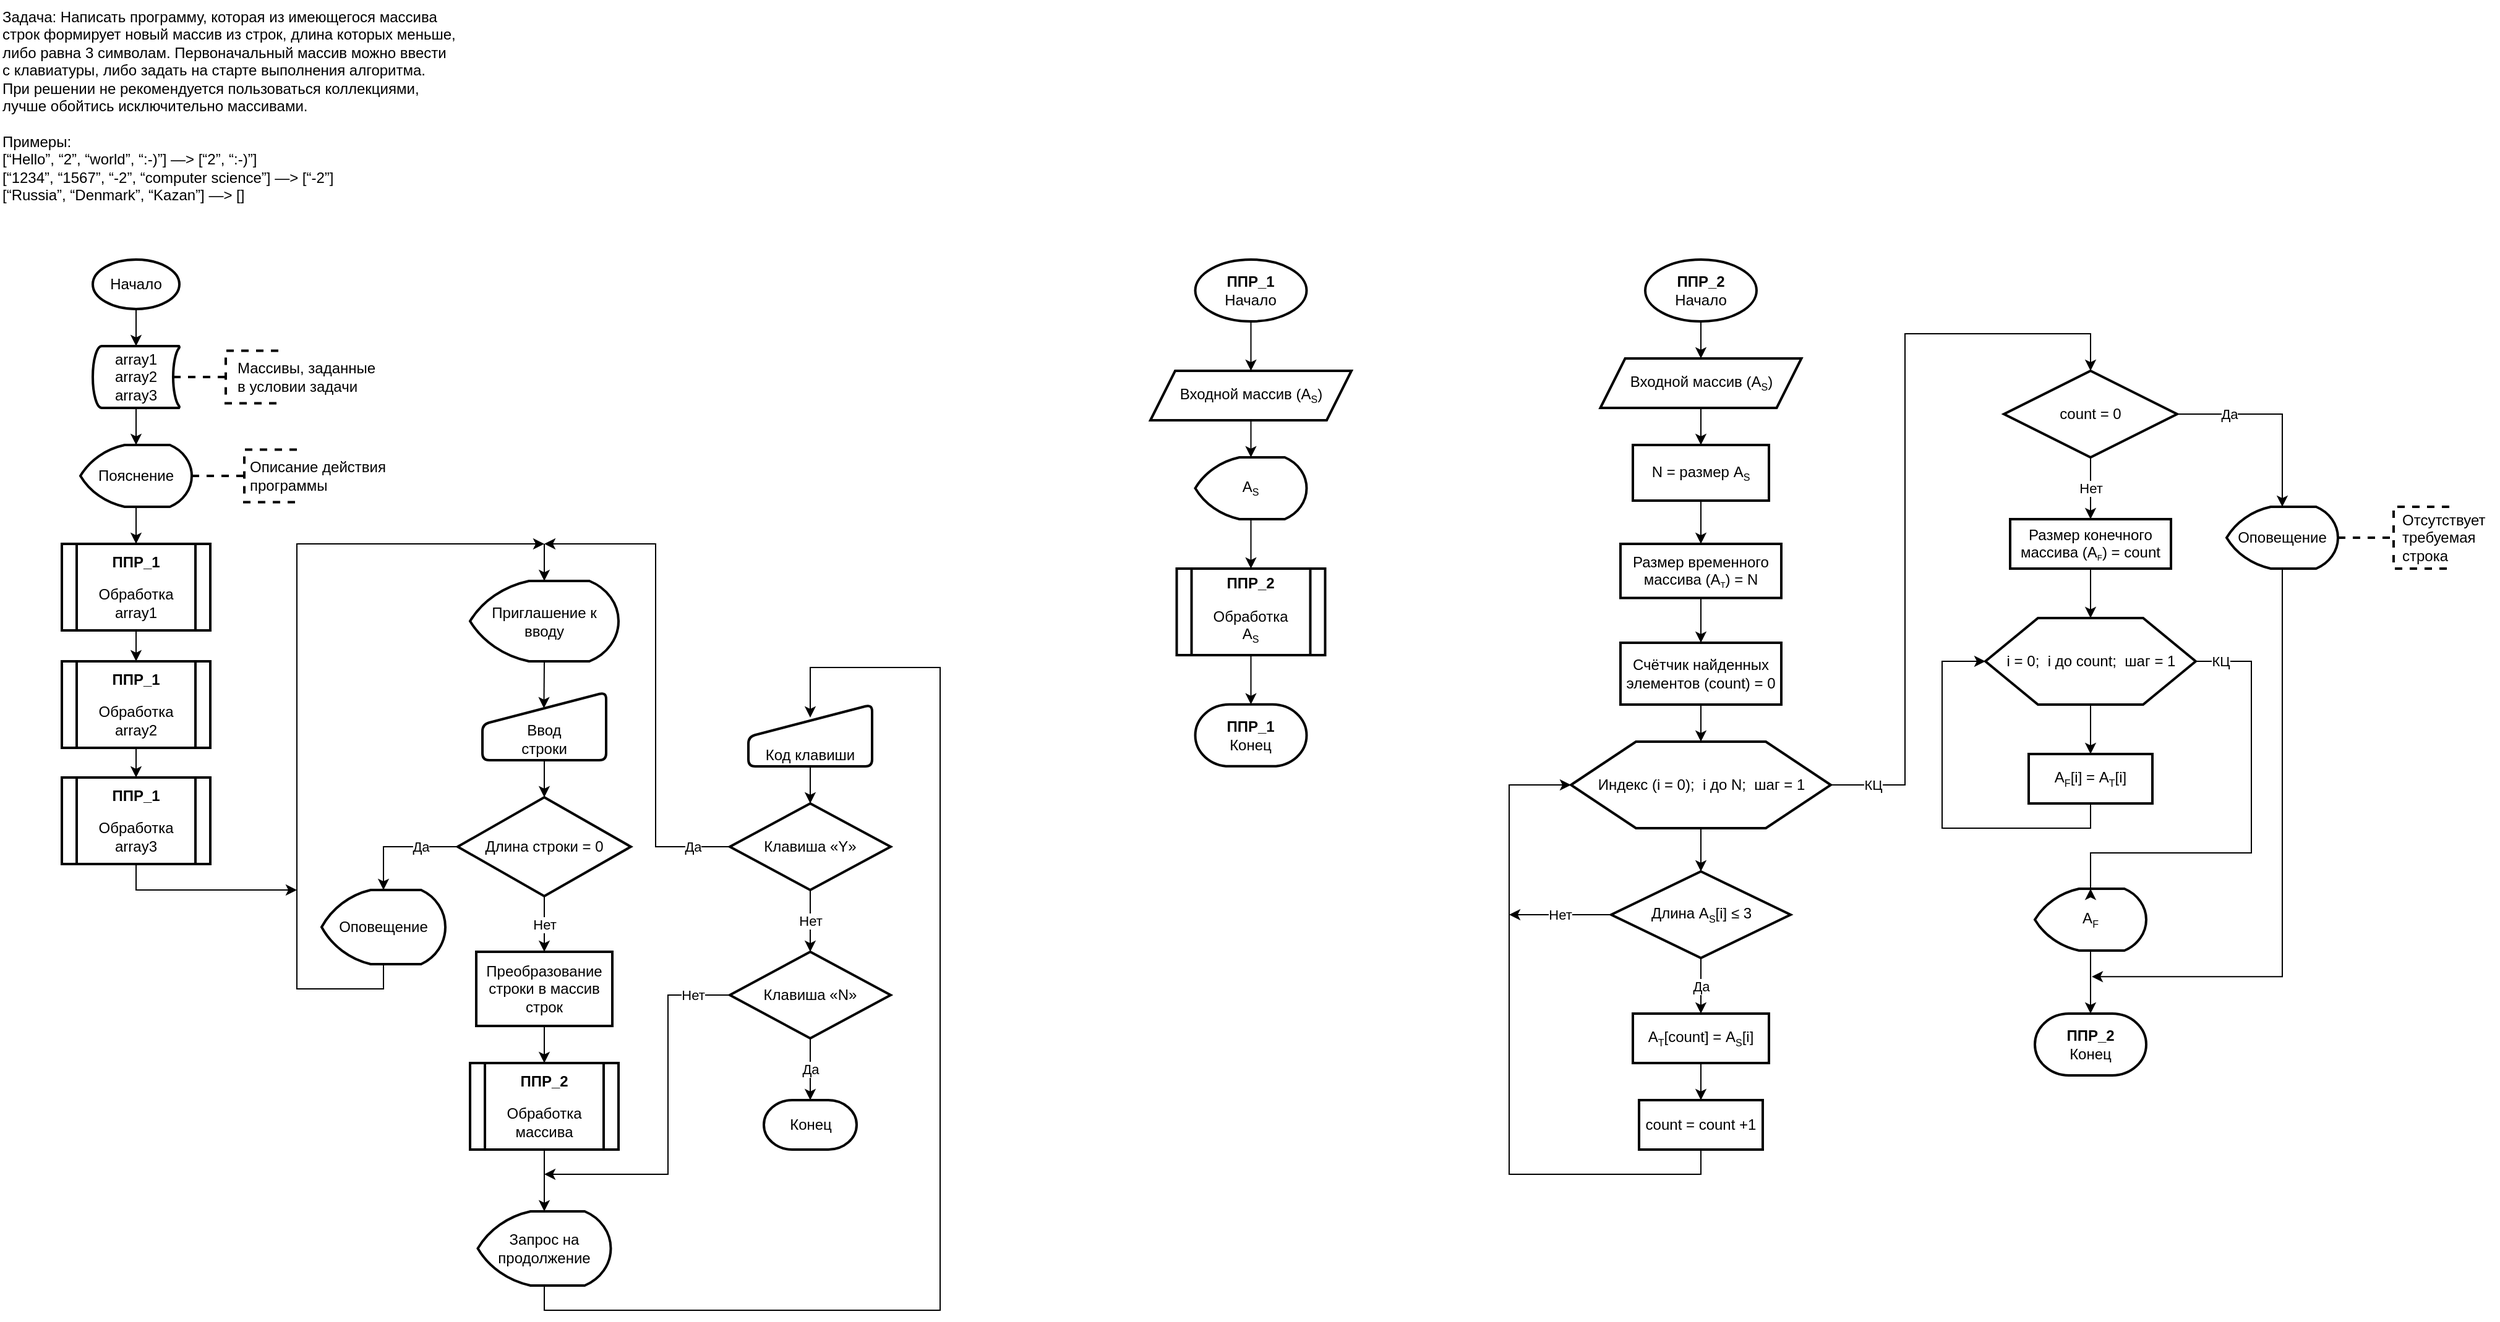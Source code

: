 <mxfile version="22.0.0" type="device">
  <diagram name="Страница — 1" id="aAJz8PeIyYf9gtP4vZeT">
    <mxGraphModel dx="2120" dy="1498" grid="1" gridSize="10" guides="1" tooltips="1" connect="1" arrows="1" fold="1" page="1" pageScale="1" pageWidth="827" pageHeight="1169" math="0" shadow="0">
      <root>
        <mxCell id="0" />
        <mxCell id="1" parent="0" />
        <mxCell id="xnzVwGYOZmCi8FnU8yy7-1" value="Задача: Написать программу, которая из имеющегося массива&#xa;строк формирует новый массив из строк, длина которых меньше,&#xa;либо равна 3 символам. Первоначальный массив можно ввести&#xa;с клавиатуры, либо задать на старте выполнения алгоритма.&#xa;При решении не рекомендуется пользоваться коллекциями,&#xa;лучше обойтись исключительно массивами.&#xa;&#xa;Примеры:&#xa;[“Hello”, “2”, “world”, “:-)”] —&gt; [“2”, “:-)”]&#xa;[“1234”, “1567”, “-2”, “computer science”] —&gt; [“-2”]&#xa;[“Russia”, “Denmark”, “Kazan”] —&gt; []" style="text;whiteSpace=wrap;" parent="1" vertex="1">
          <mxGeometry x="10" y="10" width="370" height="170" as="geometry" />
        </mxCell>
        <mxCell id="Z_jAE4F7uaUWW7qI_gUQ-4" style="edgeStyle=orthogonalEdgeStyle;rounded=0;orthogonalLoop=1;jettySize=auto;html=1;exitX=0.5;exitY=1;exitDx=0;exitDy=0;exitPerimeter=0;entryX=0.5;entryY=0;entryDx=0;entryDy=0;entryPerimeter=0;" parent="1" source="Z_jAE4F7uaUWW7qI_gUQ-1" target="qpcqUfOHio-ymFACplYv-1" edge="1">
          <mxGeometry relative="1" as="geometry">
            <mxPoint x="120" y="285" as="targetPoint" />
          </mxGeometry>
        </mxCell>
        <mxCell id="Z_jAE4F7uaUWW7qI_gUQ-1" value="Начало" style="strokeWidth=2;html=1;shape=mxgraph.flowchart.start_1;whiteSpace=wrap;" parent="1" vertex="1">
          <mxGeometry x="85" y="220" width="70" height="40" as="geometry" />
        </mxCell>
        <mxCell id="qpcqUfOHio-ymFACplYv-1" value="array1&lt;br&gt;array2&lt;br&gt;array3" style="strokeWidth=2;html=1;shape=mxgraph.flowchart.stored_data;whiteSpace=wrap;" parent="1" vertex="1">
          <mxGeometry x="85" y="290" width="70" height="50" as="geometry" />
        </mxCell>
        <mxCell id="qpcqUfOHio-ymFACplYv-3" value="Пояснение" style="strokeWidth=2;html=1;shape=mxgraph.flowchart.display;whiteSpace=wrap;" parent="1" vertex="1">
          <mxGeometry x="75" y="370" width="90" height="50" as="geometry" />
        </mxCell>
        <mxCell id="qpcqUfOHio-ymFACplYv-4" style="edgeStyle=orthogonalEdgeStyle;rounded=0;orthogonalLoop=1;jettySize=auto;html=1;exitX=0.5;exitY=1;exitDx=0;exitDy=0;exitPerimeter=0;entryX=0.5;entryY=0;entryDx=0;entryDy=0;entryPerimeter=0;" parent="1" source="qpcqUfOHio-ymFACplYv-1" target="qpcqUfOHio-ymFACplYv-3" edge="1">
          <mxGeometry relative="1" as="geometry" />
        </mxCell>
        <mxCell id="qpcqUfOHio-ymFACplYv-5" value="" style="strokeWidth=2;html=1;shape=mxgraph.flowchart.annotation_2;align=left;labelPosition=right;pointerEvents=1;dashed=1;" parent="1" vertex="1">
          <mxGeometry x="165" y="373.75" width="85" height="42.5" as="geometry" />
        </mxCell>
        <mxCell id="qpcqUfOHio-ymFACplYv-8" value="Описание действия программы" style="text;html=1;strokeColor=none;fillColor=none;align=left;verticalAlign=middle;whiteSpace=wrap;rounded=0;" parent="1" vertex="1">
          <mxGeometry x="210" y="380" width="120" height="30" as="geometry" />
        </mxCell>
        <mxCell id="z7aqqLMmPEnwP_UpqEK7-16" style="edgeStyle=orthogonalEdgeStyle;rounded=0;orthogonalLoop=1;jettySize=auto;html=1;entryX=0.5;entryY=0;entryDx=0;entryDy=0;" edge="1" parent="1" source="qpcqUfOHio-ymFACplYv-9" target="qpcqUfOHio-ymFACplYv-18">
          <mxGeometry relative="1" as="geometry" />
        </mxCell>
        <mxCell id="qpcqUfOHio-ymFACplYv-9" value="&lt;p style=&quot;line-height: 120%;&quot;&gt;&lt;b&gt;ППР_1&lt;/b&gt;&lt;/p&gt;&lt;p style=&quot;line-height: 120%;&quot;&gt;Обработка&lt;br&gt;array1&lt;/p&gt;" style="shape=process;whiteSpace=wrap;backgroundOutline=1;strokeWidth=2;html=1;" parent="1" vertex="1">
          <mxGeometry x="60" y="450" width="120" height="70" as="geometry" />
        </mxCell>
        <mxCell id="qpcqUfOHio-ymFACplYv-16" value="" style="strokeWidth=2;html=1;shape=mxgraph.flowchart.annotation_2;align=left;labelPosition=right;pointerEvents=1;dashed=1;" parent="1" vertex="1">
          <mxGeometry x="150" y="293.75" width="85" height="42.5" as="geometry" />
        </mxCell>
        <mxCell id="qpcqUfOHio-ymFACplYv-17" value="Массивы, заданные в условии задачи" style="text;html=1;strokeColor=none;fillColor=none;align=left;verticalAlign=middle;whiteSpace=wrap;rounded=0;" parent="1" vertex="1">
          <mxGeometry x="200" y="300" width="120" height="30" as="geometry" />
        </mxCell>
        <mxCell id="z7aqqLMmPEnwP_UpqEK7-17" style="edgeStyle=orthogonalEdgeStyle;rounded=0;orthogonalLoop=1;jettySize=auto;html=1;exitX=0.5;exitY=1;exitDx=0;exitDy=0;entryX=0.5;entryY=0;entryDx=0;entryDy=0;" edge="1" parent="1" source="qpcqUfOHio-ymFACplYv-18" target="qpcqUfOHio-ymFACplYv-22">
          <mxGeometry relative="1" as="geometry" />
        </mxCell>
        <mxCell id="qpcqUfOHio-ymFACplYv-18" value="&lt;p style=&quot;line-height: 120%;&quot;&gt;&lt;b&gt;ППР_1&lt;/b&gt;&lt;/p&gt;&lt;p style=&quot;line-height: 120%;&quot;&gt;Обработка&lt;br&gt;array2&lt;/p&gt;" style="shape=process;whiteSpace=wrap;backgroundOutline=1;strokeWidth=2;html=1;" parent="1" vertex="1">
          <mxGeometry x="60" y="545" width="120" height="70" as="geometry" />
        </mxCell>
        <mxCell id="_OoWVuKjzteK8_PaXhf7-10" style="edgeStyle=orthogonalEdgeStyle;rounded=0;orthogonalLoop=1;jettySize=auto;html=1;exitX=0.5;exitY=1;exitDx=0;exitDy=0;" parent="1" source="qpcqUfOHio-ymFACplYv-22" edge="1">
          <mxGeometry relative="1" as="geometry">
            <mxPoint x="250" y="730" as="targetPoint" />
            <Array as="points">
              <mxPoint x="120" y="730" />
              <mxPoint x="230" y="730" />
            </Array>
          </mxGeometry>
        </mxCell>
        <mxCell id="qpcqUfOHio-ymFACplYv-22" value="&lt;p style=&quot;line-height: 120%;&quot;&gt;&lt;b&gt;ППР_1&lt;/b&gt;&lt;/p&gt;&lt;p style=&quot;line-height: 120%;&quot;&gt;Обработка&lt;br&gt;array3&lt;/p&gt;" style="shape=process;whiteSpace=wrap;backgroundOutline=1;strokeWidth=2;html=1;" parent="1" vertex="1">
          <mxGeometry x="60" y="639" width="120" height="70" as="geometry" />
        </mxCell>
        <mxCell id="y_DUA6QKFecYIxgC0j7_-4" style="edgeStyle=orthogonalEdgeStyle;rounded=0;orthogonalLoop=1;jettySize=auto;html=1;entryX=0.5;entryY=0;entryDx=0;entryDy=0;entryPerimeter=0;" parent="1" target="qpcqUfOHio-ymFACplYv-26" edge="1">
          <mxGeometry relative="1" as="geometry">
            <mxPoint x="449.857" y="450" as="targetPoint" />
            <mxPoint x="450" y="450" as="sourcePoint" />
            <Array as="points">
              <mxPoint x="450" y="450" />
              <mxPoint x="450" y="450" />
            </Array>
          </mxGeometry>
        </mxCell>
        <mxCell id="qpcqUfOHio-ymFACplYv-26" value="Приглашение к вводу" style="strokeWidth=2;html=1;shape=mxgraph.flowchart.display;whiteSpace=wrap;" parent="1" vertex="1">
          <mxGeometry x="390" y="480" width="120" height="65" as="geometry" />
        </mxCell>
        <mxCell id="qpcqUfOHio-ymFACplYv-40" style="edgeStyle=orthogonalEdgeStyle;rounded=0;orthogonalLoop=1;jettySize=auto;html=1;exitX=0.5;exitY=1;exitDx=0;exitDy=0;entryX=0.5;entryY=0;entryDx=0;entryDy=0;" parent="1" source="qpcqUfOHio-ymFACplYv-28" target="qpcqUfOHio-ymFACplYv-39" edge="1">
          <mxGeometry relative="1" as="geometry" />
        </mxCell>
        <mxCell id="qpcqUfOHio-ymFACplYv-28" value="Ввод&lt;br&gt;строки" style="html=1;strokeWidth=2;shape=manualInput;whiteSpace=wrap;rounded=1;size=26;arcSize=11;verticalAlign=bottom;" parent="1" vertex="1">
          <mxGeometry x="400" y="570" width="100" height="55" as="geometry" />
        </mxCell>
        <mxCell id="qpcqUfOHio-ymFACplYv-30" style="edgeStyle=orthogonalEdgeStyle;rounded=0;orthogonalLoop=1;jettySize=auto;html=1;exitX=0.5;exitY=1;exitDx=0;exitDy=0;exitPerimeter=0;entryX=0.497;entryY=0.236;entryDx=0;entryDy=0;entryPerimeter=0;" parent="1" source="qpcqUfOHio-ymFACplYv-26" target="qpcqUfOHio-ymFACplYv-28" edge="1">
          <mxGeometry relative="1" as="geometry" />
        </mxCell>
        <mxCell id="qpcqUfOHio-ymFACplYv-34" style="edgeStyle=orthogonalEdgeStyle;rounded=0;orthogonalLoop=1;jettySize=auto;html=1;exitX=0.5;exitY=1;exitDx=0;exitDy=0;entryX=0.5;entryY=0;entryDx=0;entryDy=0;" parent="1" source="qpcqUfOHio-ymFACplYv-31" target="qpcqUfOHio-ymFACplYv-33" edge="1">
          <mxGeometry relative="1" as="geometry" />
        </mxCell>
        <mxCell id="qpcqUfOHio-ymFACplYv-31" value="Преобразование строки в массив строк" style="rounded=1;whiteSpace=wrap;html=1;absoluteArcSize=1;arcSize=0;strokeWidth=2;" parent="1" vertex="1">
          <mxGeometry x="395" y="780" width="110" height="60" as="geometry" />
        </mxCell>
        <mxCell id="qpcqUfOHio-ymFACplYv-33" value="&lt;p style=&quot;line-height: 120%;&quot;&gt;&lt;b&gt;ППР_2&lt;/b&gt;&lt;/p&gt;&lt;p style=&quot;line-height: 120%;&quot;&gt;Обработка&lt;br&gt;массива&lt;/p&gt;" style="shape=process;whiteSpace=wrap;backgroundOutline=1;strokeWidth=2;html=1;" parent="1" vertex="1">
          <mxGeometry x="390" y="870" width="120" height="70" as="geometry" />
        </mxCell>
        <mxCell id="qpcqUfOHio-ymFACplYv-37" value="Запрос на продолжение" style="strokeWidth=2;html=1;shape=mxgraph.flowchart.display;whiteSpace=wrap;" parent="1" vertex="1">
          <mxGeometry x="396.25" y="990" width="107.5" height="60" as="geometry" />
        </mxCell>
        <mxCell id="qpcqUfOHio-ymFACplYv-38" style="edgeStyle=orthogonalEdgeStyle;rounded=0;orthogonalLoop=1;jettySize=auto;html=1;exitX=0.5;exitY=1;exitDx=0;exitDy=0;entryX=0.5;entryY=0;entryDx=0;entryDy=0;entryPerimeter=0;" parent="1" source="qpcqUfOHio-ymFACplYv-33" target="qpcqUfOHio-ymFACplYv-37" edge="1">
          <mxGeometry relative="1" as="geometry">
            <mxPoint x="450" y="1035" as="sourcePoint" />
          </mxGeometry>
        </mxCell>
        <mxCell id="qpcqUfOHio-ymFACplYv-41" value="Нет" style="edgeStyle=orthogonalEdgeStyle;rounded=0;orthogonalLoop=1;jettySize=auto;html=1;exitX=0.5;exitY=1;exitDx=0;exitDy=0;entryX=0.5;entryY=0;entryDx=0;entryDy=0;" parent="1" source="qpcqUfOHio-ymFACplYv-39" target="qpcqUfOHio-ymFACplYv-31" edge="1">
          <mxGeometry relative="1" as="geometry" />
        </mxCell>
        <mxCell id="qpcqUfOHio-ymFACplYv-39" value="Длина строки = 0" style="rhombus;whiteSpace=wrap;html=1;strokeWidth=2;" parent="1" vertex="1">
          <mxGeometry x="380" y="655" width="140" height="80" as="geometry" />
        </mxCell>
        <mxCell id="_OoWVuKjzteK8_PaXhf7-11" style="edgeStyle=orthogonalEdgeStyle;rounded=0;orthogonalLoop=1;jettySize=auto;html=1;exitX=0.5;exitY=1;exitDx=0;exitDy=0;exitPerimeter=0;" parent="1" source="qpcqUfOHio-ymFACplYv-42" edge="1">
          <mxGeometry relative="1" as="geometry">
            <mxPoint x="450" y="450" as="targetPoint" />
            <Array as="points">
              <mxPoint x="320" y="810" />
              <mxPoint x="250" y="810" />
              <mxPoint x="250" y="450" />
            </Array>
          </mxGeometry>
        </mxCell>
        <mxCell id="qpcqUfOHio-ymFACplYv-42" value="Оповещение" style="strokeWidth=2;html=1;shape=mxgraph.flowchart.display;whiteSpace=wrap;" parent="1" vertex="1">
          <mxGeometry x="270" y="730" width="100" height="60" as="geometry" />
        </mxCell>
        <mxCell id="qpcqUfOHio-ymFACplYv-44" value="Да" style="edgeStyle=orthogonalEdgeStyle;rounded=0;orthogonalLoop=1;jettySize=auto;html=1;exitX=0;exitY=0.5;exitDx=0;exitDy=0;entryX=0.5;entryY=0;entryDx=0;entryDy=0;entryPerimeter=0;" parent="1" source="qpcqUfOHio-ymFACplYv-39" target="qpcqUfOHio-ymFACplYv-42" edge="1">
          <mxGeometry x="-0.368" relative="1" as="geometry">
            <mxPoint as="offset" />
          </mxGeometry>
        </mxCell>
        <mxCell id="qpcqUfOHio-ymFACplYv-48" value="Да" style="edgeStyle=orthogonalEdgeStyle;rounded=0;orthogonalLoop=1;jettySize=auto;html=1;exitX=0;exitY=0.5;exitDx=0;exitDy=0;" parent="1" source="qpcqUfOHio-ymFACplYv-46" edge="1">
          <mxGeometry x="-0.848" relative="1" as="geometry">
            <mxPoint x="450" y="450.0" as="targetPoint" />
            <Array as="points">
              <mxPoint x="540" y="695" />
              <mxPoint x="540" y="450" />
            </Array>
            <mxPoint as="offset" />
          </mxGeometry>
        </mxCell>
        <mxCell id="qpcqUfOHio-ymFACplYv-50" value="Нет" style="edgeStyle=orthogonalEdgeStyle;rounded=0;orthogonalLoop=1;jettySize=auto;html=1;exitX=0.5;exitY=1;exitDx=0;exitDy=0;entryX=0.5;entryY=0;entryDx=0;entryDy=0;" parent="1" source="qpcqUfOHio-ymFACplYv-46" target="qpcqUfOHio-ymFACplYv-49" edge="1">
          <mxGeometry relative="1" as="geometry" />
        </mxCell>
        <mxCell id="qpcqUfOHio-ymFACplYv-46" value="Клавиша «Y»" style="rhombus;whiteSpace=wrap;html=1;strokeWidth=2;" parent="1" vertex="1">
          <mxGeometry x="600" y="660" width="130" height="70" as="geometry" />
        </mxCell>
        <mxCell id="qpcqUfOHio-ymFACplYv-53" value="Нет" style="edgeStyle=orthogonalEdgeStyle;rounded=0;orthogonalLoop=1;jettySize=auto;html=1;exitX=0;exitY=0.5;exitDx=0;exitDy=0;" parent="1" source="qpcqUfOHio-ymFACplYv-49" edge="1">
          <mxGeometry x="-0.797" relative="1" as="geometry">
            <mxPoint x="450" y="960" as="targetPoint" />
            <Array as="points">
              <mxPoint x="550" y="815" />
              <mxPoint x="550" y="960" />
            </Array>
            <mxPoint as="offset" />
          </mxGeometry>
        </mxCell>
        <mxCell id="qpcqUfOHio-ymFACplYv-49" value="Клавиша «N»" style="rhombus;whiteSpace=wrap;html=1;strokeWidth=2;" parent="1" vertex="1">
          <mxGeometry x="600" y="780" width="130" height="70" as="geometry" />
        </mxCell>
        <mxCell id="qpcqUfOHio-ymFACplYv-51" value="Конец" style="strokeWidth=2;html=1;shape=mxgraph.flowchart.terminator;whiteSpace=wrap;" parent="1" vertex="1">
          <mxGeometry x="627.5" y="900" width="75" height="40" as="geometry" />
        </mxCell>
        <mxCell id="qpcqUfOHio-ymFACplYv-52" value="Да" style="edgeStyle=orthogonalEdgeStyle;rounded=0;orthogonalLoop=1;jettySize=auto;html=1;exitX=0.5;exitY=1;exitDx=0;exitDy=0;entryX=0.5;entryY=0;entryDx=0;entryDy=0;entryPerimeter=0;" parent="1" source="qpcqUfOHio-ymFACplYv-49" target="qpcqUfOHio-ymFACplYv-51" edge="1">
          <mxGeometry relative="1" as="geometry" />
        </mxCell>
        <mxCell id="cvNvz7D9P1-mlvtpvNVP-18" style="edgeStyle=orthogonalEdgeStyle;rounded=0;orthogonalLoop=1;jettySize=auto;html=1;exitX=0.5;exitY=1;exitDx=0;exitDy=0;exitPerimeter=0;entryX=0.5;entryY=0;entryDx=0;entryDy=0;" parent="1" source="cvNvz7D9P1-mlvtpvNVP-1" target="qpcqUfOHio-ymFACplYv-46" edge="1">
          <mxGeometry relative="1" as="geometry" />
        </mxCell>
        <mxCell id="cvNvz7D9P1-mlvtpvNVP-1" value="Код клавиши" style="html=1;strokeWidth=2;shape=manualInput;whiteSpace=wrap;rounded=1;size=26;arcSize=11;points=[[0,0.5,0,0,0],[0,0.75,0,0,0],[0,1,0,0,0],[0.25,1,0,0,0],[0.5,0.21,0,0,0],[0.5,1,0,0,0],[0.75,1,0,0,0],[1,0,0,0,0],[1,0.25,0,0,0],[1,0.5,0,0,0],[1,0.75,0,0,0],[1,1,0,0,0]];labelPosition=center;verticalLabelPosition=middle;align=center;verticalAlign=bottom;" parent="1" vertex="1">
          <mxGeometry x="615" y="580" width="100" height="50" as="geometry" />
        </mxCell>
        <mxCell id="cvNvz7D9P1-mlvtpvNVP-4" style="edgeStyle=orthogonalEdgeStyle;rounded=0;orthogonalLoop=1;jettySize=auto;html=1;exitX=0.5;exitY=1;exitDx=0;exitDy=0;exitPerimeter=0;entryX=0.5;entryY=0;entryDx=0;entryDy=0;" parent="1" source="cvNvz7D9P1-mlvtpvNVP-2" target="cvNvz7D9P1-mlvtpvNVP-3" edge="1">
          <mxGeometry relative="1" as="geometry" />
        </mxCell>
        <mxCell id="cvNvz7D9P1-mlvtpvNVP-2" value="&lt;b&gt;ППР_2&lt;/b&gt;&lt;br&gt;Начало" style="strokeWidth=2;html=1;shape=mxgraph.flowchart.start_1;whiteSpace=wrap;" parent="1" vertex="1">
          <mxGeometry x="1340" y="220" width="90" height="50" as="geometry" />
        </mxCell>
        <mxCell id="cvNvz7D9P1-mlvtpvNVP-6" style="edgeStyle=orthogonalEdgeStyle;rounded=0;orthogonalLoop=1;jettySize=auto;html=1;exitX=0.5;exitY=1;exitDx=0;exitDy=0;entryX=0.5;entryY=0;entryDx=0;entryDy=0;" parent="1" source="cvNvz7D9P1-mlvtpvNVP-3" target="y_DUA6QKFecYIxgC0j7_-6" edge="1">
          <mxGeometry relative="1" as="geometry">
            <mxPoint x="1385" y="380" as="targetPoint" />
          </mxGeometry>
        </mxCell>
        <mxCell id="cvNvz7D9P1-mlvtpvNVP-3" value="Входной массив (A&lt;sub&gt;&lt;font style=&quot;font-size: 8px;&quot;&gt;S&lt;/font&gt;&lt;/sub&gt;)" style="shape=parallelogram;perimeter=parallelogramPerimeter;whiteSpace=wrap;html=1;fixedSize=1;strokeWidth=2;" parent="1" vertex="1">
          <mxGeometry x="1303.75" y="300" width="162.5" height="40" as="geometry" />
        </mxCell>
        <mxCell id="y_DUA6QKFecYIxgC0j7_-26" value="Нет" style="edgeStyle=orthogonalEdgeStyle;rounded=0;orthogonalLoop=1;jettySize=auto;html=1;exitX=0.5;exitY=1;exitDx=0;exitDy=0;entryX=0.5;entryY=0;entryDx=0;entryDy=0;" parent="1" source="cvNvz7D9P1-mlvtpvNVP-7" target="y_DUA6QKFecYIxgC0j7_-24" edge="1">
          <mxGeometry relative="1" as="geometry" />
        </mxCell>
        <mxCell id="cvNvz7D9P1-mlvtpvNVP-7" value="count = 0" style="rhombus;whiteSpace=wrap;html=1;strokeWidth=2;" parent="1" vertex="1">
          <mxGeometry x="1630" y="310" width="140" height="70" as="geometry" />
        </mxCell>
        <mxCell id="cvNvz7D9P1-mlvtpvNVP-9" value="A&lt;sub style=&quot;font-size: 8px;&quot;&gt;F&lt;/sub&gt;" style="strokeWidth=2;html=1;shape=mxgraph.flowchart.display;whiteSpace=wrap;" parent="1" vertex="1">
          <mxGeometry x="1655" y="729" width="90" height="50" as="geometry" />
        </mxCell>
        <mxCell id="y_DUA6QKFecYIxgC0j7_-34" style="edgeStyle=orthogonalEdgeStyle;rounded=0;orthogonalLoop=1;jettySize=auto;html=1;exitX=0.5;exitY=1;exitDx=0;exitDy=0;exitPerimeter=0;" parent="1" source="cvNvz7D9P1-mlvtpvNVP-11" edge="1">
          <mxGeometry relative="1" as="geometry">
            <mxPoint x="1701" y="800.08" as="targetPoint" />
            <Array as="points">
              <mxPoint x="1855" y="800.08" />
            </Array>
          </mxGeometry>
        </mxCell>
        <mxCell id="cvNvz7D9P1-mlvtpvNVP-11" value="Оповещение" style="strokeWidth=2;html=1;shape=mxgraph.flowchart.display;whiteSpace=wrap;" parent="1" vertex="1">
          <mxGeometry x="1810" y="420" width="90" height="50" as="geometry" />
        </mxCell>
        <mxCell id="cvNvz7D9P1-mlvtpvNVP-13" value="" style="strokeWidth=2;html=1;shape=mxgraph.flowchart.annotation_2;align=left;labelPosition=right;pointerEvents=1;dashed=1;" parent="1" vertex="1">
          <mxGeometry x="1900" y="420" width="90" height="50" as="geometry" />
        </mxCell>
        <mxCell id="cvNvz7D9P1-mlvtpvNVP-14" value="Отсутствует&lt;br&gt;требуемая строка" style="text;html=1;strokeColor=none;fillColor=none;align=left;verticalAlign=middle;whiteSpace=wrap;rounded=0;" parent="1" vertex="1">
          <mxGeometry x="1950" y="420" width="80" height="50" as="geometry" />
        </mxCell>
        <mxCell id="cvNvz7D9P1-mlvtpvNVP-15" value="&lt;b&gt;ППР_2&lt;/b&gt;&lt;br&gt;Конец" style="strokeWidth=2;html=1;shape=mxgraph.flowchart.terminator;whiteSpace=wrap;" parent="1" vertex="1">
          <mxGeometry x="1655" y="830" width="90" height="50" as="geometry" />
        </mxCell>
        <mxCell id="cvNvz7D9P1-mlvtpvNVP-16" style="edgeStyle=orthogonalEdgeStyle;rounded=0;orthogonalLoop=1;jettySize=auto;html=1;exitX=0.5;exitY=1;exitDx=0;exitDy=0;exitPerimeter=0;entryX=0.5;entryY=0;entryDx=0;entryDy=0;entryPerimeter=0;" parent="1" source="cvNvz7D9P1-mlvtpvNVP-9" target="cvNvz7D9P1-mlvtpvNVP-15" edge="1">
          <mxGeometry relative="1" as="geometry" />
        </mxCell>
        <mxCell id="cvNvz7D9P1-mlvtpvNVP-19" style="edgeStyle=orthogonalEdgeStyle;rounded=0;orthogonalLoop=1;jettySize=auto;html=1;exitX=0.5;exitY=1;exitDx=0;exitDy=0;exitPerimeter=0;entryX=0.5;entryY=0.21;entryDx=0;entryDy=0;entryPerimeter=0;" parent="1" source="qpcqUfOHio-ymFACplYv-37" target="cvNvz7D9P1-mlvtpvNVP-1" edge="1">
          <mxGeometry relative="1" as="geometry">
            <Array as="points">
              <mxPoint x="450" y="1070" />
              <mxPoint x="770" y="1070" />
              <mxPoint x="770" y="550" />
              <mxPoint x="665" y="550" />
            </Array>
          </mxGeometry>
        </mxCell>
        <mxCell id="y_DUA6QKFecYIxgC0j7_-9" style="edgeStyle=orthogonalEdgeStyle;rounded=0;orthogonalLoop=1;jettySize=auto;html=1;exitX=0.5;exitY=1;exitDx=0;exitDy=0;entryX=0.5;entryY=0;entryDx=0;entryDy=0;" parent="1" source="y_DUA6QKFecYIxgC0j7_-6" target="y_DUA6QKFecYIxgC0j7_-8" edge="1">
          <mxGeometry relative="1" as="geometry" />
        </mxCell>
        <mxCell id="y_DUA6QKFecYIxgC0j7_-6" value="N = размер A&lt;sub&gt;&lt;font style=&quot;font-size: 8px;&quot;&gt;S&lt;/font&gt;&lt;/sub&gt;" style="rounded=1;whiteSpace=wrap;html=1;absoluteArcSize=1;arcSize=0;strokeWidth=2;" parent="1" vertex="1">
          <mxGeometry x="1330" y="370" width="110" height="45" as="geometry" />
        </mxCell>
        <mxCell id="y_DUA6QKFecYIxgC0j7_-13" style="edgeStyle=orthogonalEdgeStyle;rounded=0;orthogonalLoop=1;jettySize=auto;html=1;exitX=0.5;exitY=1;exitDx=0;exitDy=0;entryX=0.5;entryY=0;entryDx=0;entryDy=0;" parent="1" source="y_DUA6QKFecYIxgC0j7_-8" target="y_DUA6QKFecYIxgC0j7_-12" edge="1">
          <mxGeometry relative="1" as="geometry" />
        </mxCell>
        <mxCell id="y_DUA6QKFecYIxgC0j7_-8" value="Размер временного массива (A&lt;font style=&quot;font-size: 8px;&quot;&gt;&lt;sub&gt;T&lt;/sub&gt;&lt;/font&gt;) = N" style="rounded=1;whiteSpace=wrap;html=1;absoluteArcSize=1;arcSize=0;strokeWidth=2;" parent="1" vertex="1">
          <mxGeometry x="1320" y="450" width="130" height="43.75" as="geometry" />
        </mxCell>
        <mxCell id="y_DUA6QKFecYIxgC0j7_-17" style="edgeStyle=orthogonalEdgeStyle;rounded=0;orthogonalLoop=1;jettySize=auto;html=1;exitX=0.5;exitY=1;exitDx=0;exitDy=0;entryX=0.5;entryY=0;entryDx=0;entryDy=0;" parent="1" source="y_DUA6QKFecYIxgC0j7_-10" target="y_DUA6QKFecYIxgC0j7_-16" edge="1">
          <mxGeometry relative="1" as="geometry" />
        </mxCell>
        <mxCell id="y_DUA6QKFecYIxgC0j7_-25" value="КЦ" style="edgeStyle=orthogonalEdgeStyle;rounded=0;orthogonalLoop=1;jettySize=auto;html=1;exitX=1;exitY=0.5;exitDx=0;exitDy=0;entryX=0.5;entryY=0;entryDx=0;entryDy=0;" parent="1" source="y_DUA6QKFecYIxgC0j7_-10" target="cvNvz7D9P1-mlvtpvNVP-7" edge="1">
          <mxGeometry x="-0.89" relative="1" as="geometry">
            <Array as="points">
              <mxPoint x="1550" y="645" />
              <mxPoint x="1550" y="280" />
              <mxPoint x="1700" y="280" />
            </Array>
            <mxPoint as="offset" />
          </mxGeometry>
        </mxCell>
        <mxCell id="y_DUA6QKFecYIxgC0j7_-10" value="Индекс (i = 0);&amp;nbsp; i до N;&amp;nbsp; шаг = 1" style="verticalLabelPosition=middle;verticalAlign=middle;html=1;shape=hexagon;perimeter=hexagonPerimeter2;arcSize=6;size=0.25;labelPosition=center;align=center;strokeWidth=2;" parent="1" vertex="1">
          <mxGeometry x="1280" y="610" width="210" height="70" as="geometry" />
        </mxCell>
        <mxCell id="y_DUA6QKFecYIxgC0j7_-14" style="edgeStyle=orthogonalEdgeStyle;rounded=0;orthogonalLoop=1;jettySize=auto;html=1;exitX=0.5;exitY=1;exitDx=0;exitDy=0;entryX=0.5;entryY=0;entryDx=0;entryDy=0;" parent="1" source="y_DUA6QKFecYIxgC0j7_-12" target="y_DUA6QKFecYIxgC0j7_-10" edge="1">
          <mxGeometry relative="1" as="geometry" />
        </mxCell>
        <mxCell id="y_DUA6QKFecYIxgC0j7_-12" value="Счётчик найденных элементов (count) = 0" style="rounded=1;whiteSpace=wrap;html=1;absoluteArcSize=1;arcSize=0;strokeWidth=2;" parent="1" vertex="1">
          <mxGeometry x="1320" y="530" width="130" height="50" as="geometry" />
        </mxCell>
        <mxCell id="y_DUA6QKFecYIxgC0j7_-19" value="Да" style="edgeStyle=orthogonalEdgeStyle;rounded=0;orthogonalLoop=1;jettySize=auto;html=1;exitX=0.5;exitY=1;exitDx=0;exitDy=0;entryX=0.5;entryY=0;entryDx=0;entryDy=0;" parent="1" source="y_DUA6QKFecYIxgC0j7_-16" target="y_DUA6QKFecYIxgC0j7_-18" edge="1">
          <mxGeometry relative="1" as="geometry" />
        </mxCell>
        <mxCell id="y_DUA6QKFecYIxgC0j7_-23" value="Нет" style="edgeStyle=orthogonalEdgeStyle;rounded=0;orthogonalLoop=1;jettySize=auto;html=1;exitX=0;exitY=0.5;exitDx=0;exitDy=0;" parent="1" source="y_DUA6QKFecYIxgC0j7_-16" edge="1">
          <mxGeometry relative="1" as="geometry">
            <mxPoint x="1230" y="749.941" as="targetPoint" />
          </mxGeometry>
        </mxCell>
        <mxCell id="y_DUA6QKFecYIxgC0j7_-16" value="Длина A&lt;sub style=&quot;font-size: 8px;&quot;&gt;S&lt;/sub&gt;[i]&amp;nbsp;≤ 3" style="rhombus;whiteSpace=wrap;html=1;strokeWidth=2;" parent="1" vertex="1">
          <mxGeometry x="1312.5" y="715" width="145" height="70" as="geometry" />
        </mxCell>
        <mxCell id="y_DUA6QKFecYIxgC0j7_-21" style="edgeStyle=orthogonalEdgeStyle;rounded=0;orthogonalLoop=1;jettySize=auto;html=1;exitX=0.5;exitY=1;exitDx=0;exitDy=0;entryX=0.5;entryY=0;entryDx=0;entryDy=0;" parent="1" source="y_DUA6QKFecYIxgC0j7_-18" target="y_DUA6QKFecYIxgC0j7_-20" edge="1">
          <mxGeometry relative="1" as="geometry" />
        </mxCell>
        <mxCell id="y_DUA6QKFecYIxgC0j7_-18" value="A&lt;font style=&quot;&quot;&gt;&lt;sub style=&quot;font-size: 8px;&quot;&gt;T&lt;/sub&gt;&lt;font style=&quot;font-size: 12px;&quot;&gt;[count] =&amp;nbsp;&lt;/font&gt;&lt;/font&gt;A&lt;sub style=&quot;font-size: 8px;&quot;&gt;S&lt;/sub&gt;[i]" style="rounded=1;whiteSpace=wrap;html=1;absoluteArcSize=1;arcSize=0;strokeWidth=2;" parent="1" vertex="1">
          <mxGeometry x="1330" y="830" width="110" height="40" as="geometry" />
        </mxCell>
        <mxCell id="y_DUA6QKFecYIxgC0j7_-22" style="edgeStyle=orthogonalEdgeStyle;rounded=0;orthogonalLoop=1;jettySize=auto;html=1;exitX=0.5;exitY=1;exitDx=0;exitDy=0;entryX=0;entryY=0.5;entryDx=0;entryDy=0;" parent="1" source="y_DUA6QKFecYIxgC0j7_-20" target="y_DUA6QKFecYIxgC0j7_-10" edge="1">
          <mxGeometry relative="1" as="geometry">
            <Array as="points">
              <mxPoint x="1385" y="960" />
              <mxPoint x="1230" y="960" />
              <mxPoint x="1230" y="645" />
            </Array>
          </mxGeometry>
        </mxCell>
        <mxCell id="y_DUA6QKFecYIxgC0j7_-20" value="count = count +1" style="rounded=1;whiteSpace=wrap;html=1;absoluteArcSize=1;arcSize=0;strokeWidth=2;" parent="1" vertex="1">
          <mxGeometry x="1335" y="900" width="100" height="40" as="geometry" />
        </mxCell>
        <mxCell id="y_DUA6QKFecYIxgC0j7_-29" style="edgeStyle=orthogonalEdgeStyle;rounded=0;orthogonalLoop=1;jettySize=auto;html=1;exitX=0.5;exitY=1;exitDx=0;exitDy=0;entryX=0.5;entryY=0;entryDx=0;entryDy=0;" parent="1" source="y_DUA6QKFecYIxgC0j7_-24" target="y_DUA6QKFecYIxgC0j7_-28" edge="1">
          <mxGeometry relative="1" as="geometry" />
        </mxCell>
        <mxCell id="y_DUA6QKFecYIxgC0j7_-24" value="Размер конечного массива (A&lt;font style=&quot;font-size: 8px;&quot;&gt;&lt;sub&gt;F&lt;/sub&gt;&lt;/font&gt;) = count" style="rounded=1;whiteSpace=wrap;html=1;absoluteArcSize=1;arcSize=0;strokeWidth=2;" parent="1" vertex="1">
          <mxGeometry x="1635" y="430" width="130" height="40" as="geometry" />
        </mxCell>
        <mxCell id="y_DUA6QKFecYIxgC0j7_-27" value="Да" style="edgeStyle=orthogonalEdgeStyle;rounded=0;orthogonalLoop=1;jettySize=auto;html=1;exitX=1;exitY=0.5;exitDx=0;exitDy=0;entryX=0.5;entryY=0;entryDx=0;entryDy=0;entryPerimeter=0;" parent="1" source="cvNvz7D9P1-mlvtpvNVP-7" target="cvNvz7D9P1-mlvtpvNVP-11" edge="1">
          <mxGeometry x="-0.482" relative="1" as="geometry">
            <mxPoint as="offset" />
          </mxGeometry>
        </mxCell>
        <mxCell id="y_DUA6QKFecYIxgC0j7_-31" style="edgeStyle=orthogonalEdgeStyle;rounded=0;orthogonalLoop=1;jettySize=auto;html=1;exitX=0.5;exitY=1;exitDx=0;exitDy=0;entryX=0.5;entryY=0;entryDx=0;entryDy=0;" parent="1" source="y_DUA6QKFecYIxgC0j7_-28" target="y_DUA6QKFecYIxgC0j7_-30" edge="1">
          <mxGeometry relative="1" as="geometry" />
        </mxCell>
        <mxCell id="y_DUA6QKFecYIxgC0j7_-28" value="i = 0;&amp;nbsp; i до count;&amp;nbsp; шаг = 1" style="verticalLabelPosition=middle;verticalAlign=middle;html=1;shape=hexagon;perimeter=hexagonPerimeter2;arcSize=6;size=0.25;labelPosition=center;align=center;strokeWidth=2;" parent="1" vertex="1">
          <mxGeometry x="1615" y="510" width="170" height="70" as="geometry" />
        </mxCell>
        <mxCell id="y_DUA6QKFecYIxgC0j7_-32" style="edgeStyle=orthogonalEdgeStyle;rounded=0;orthogonalLoop=1;jettySize=auto;html=1;exitX=0.5;exitY=1;exitDx=0;exitDy=0;entryX=0;entryY=0.5;entryDx=0;entryDy=0;" parent="1" source="y_DUA6QKFecYIxgC0j7_-30" target="y_DUA6QKFecYIxgC0j7_-28" edge="1">
          <mxGeometry relative="1" as="geometry">
            <Array as="points">
              <mxPoint x="1700" y="680" />
              <mxPoint x="1580" y="680" />
              <mxPoint x="1580" y="545" />
            </Array>
          </mxGeometry>
        </mxCell>
        <mxCell id="y_DUA6QKFecYIxgC0j7_-30" value="A&lt;font style=&quot;&quot;&gt;&lt;sub style=&quot;font-size: 8px;&quot;&gt;F&lt;/sub&gt;&lt;font style=&quot;font-size: 12px;&quot;&gt;[i] =&amp;nbsp;&lt;/font&gt;&lt;/font&gt;A&lt;sub style=&quot;font-size: 8px;&quot;&gt;T&lt;/sub&gt;[i]" style="rounded=1;whiteSpace=wrap;html=1;absoluteArcSize=1;arcSize=0;strokeWidth=2;" parent="1" vertex="1">
          <mxGeometry x="1650" y="620" width="100" height="40" as="geometry" />
        </mxCell>
        <mxCell id="y_DUA6QKFecYIxgC0j7_-33" value="КЦ" style="edgeStyle=orthogonalEdgeStyle;rounded=0;orthogonalLoop=1;jettySize=auto;html=1;exitX=1;exitY=0.5;exitDx=0;exitDy=0;entryX=0.5;entryY=0;entryDx=0;entryDy=0;entryPerimeter=0;" parent="1" source="y_DUA6QKFecYIxgC0j7_-28" target="cvNvz7D9P1-mlvtpvNVP-9" edge="1">
          <mxGeometry x="-0.892" relative="1" as="geometry">
            <Array as="points">
              <mxPoint x="1830" y="545" />
              <mxPoint x="1830" y="700" />
              <mxPoint x="1700" y="700" />
              <mxPoint x="1700" y="730" />
            </Array>
            <mxPoint as="offset" />
          </mxGeometry>
        </mxCell>
        <mxCell id="_OoWVuKjzteK8_PaXhf7-4" style="edgeStyle=orthogonalEdgeStyle;rounded=0;orthogonalLoop=1;jettySize=auto;html=1;exitX=0.5;exitY=1;exitDx=0;exitDy=0;exitPerimeter=0;entryX=0.5;entryY=0;entryDx=0;entryDy=0;" parent="1" source="qpcqUfOHio-ymFACplYv-3" target="qpcqUfOHio-ymFACplYv-9" edge="1">
          <mxGeometry relative="1" as="geometry">
            <mxPoint x="120" y="449.92" as="targetPoint" />
            <Array as="points" />
          </mxGeometry>
        </mxCell>
        <mxCell id="z7aqqLMmPEnwP_UpqEK7-4" value="Входной массив (A&lt;sub&gt;&lt;font style=&quot;font-size: 8px;&quot;&gt;S&lt;/font&gt;&lt;/sub&gt;)" style="shape=parallelogram;perimeter=parallelogramPerimeter;whiteSpace=wrap;html=1;fixedSize=1;strokeWidth=2;" vertex="1" parent="1">
          <mxGeometry x="940" y="310" width="162.5" height="40" as="geometry" />
        </mxCell>
        <mxCell id="z7aqqLMmPEnwP_UpqEK7-11" style="edgeStyle=orthogonalEdgeStyle;rounded=0;orthogonalLoop=1;jettySize=auto;html=1;exitX=0.5;exitY=1;exitDx=0;exitDy=0;exitPerimeter=0;entryX=0.5;entryY=0;entryDx=0;entryDy=0;" edge="1" parent="1" source="z7aqqLMmPEnwP_UpqEK7-8" target="z7aqqLMmPEnwP_UpqEK7-10">
          <mxGeometry relative="1" as="geometry" />
        </mxCell>
        <mxCell id="z7aqqLMmPEnwP_UpqEK7-8" value="A&lt;sub&gt;&lt;font style=&quot;font-size: 8px;&quot;&gt;S&lt;/font&gt;&lt;/sub&gt;" style="strokeWidth=2;html=1;shape=mxgraph.flowchart.display;whiteSpace=wrap;" vertex="1" parent="1">
          <mxGeometry x="976.25" y="380.0" width="90" height="50" as="geometry" />
        </mxCell>
        <mxCell id="z7aqqLMmPEnwP_UpqEK7-9" style="edgeStyle=orthogonalEdgeStyle;rounded=0;orthogonalLoop=1;jettySize=auto;html=1;exitX=0.5;exitY=1;exitDx=0;exitDy=0;entryX=0.5;entryY=0;entryDx=0;entryDy=0;entryPerimeter=0;" edge="1" parent="1" source="z7aqqLMmPEnwP_UpqEK7-4" target="z7aqqLMmPEnwP_UpqEK7-8">
          <mxGeometry relative="1" as="geometry" />
        </mxCell>
        <mxCell id="z7aqqLMmPEnwP_UpqEK7-10" value="&lt;p style=&quot;line-height: 120%;&quot;&gt;&lt;b&gt;ППР_2&lt;/b&gt;&lt;/p&gt;&lt;p style=&quot;line-height: 120%;&quot;&gt;Обработка&lt;br&gt;A&lt;sub&gt;&lt;font style=&quot;font-size: 8px;&quot;&gt;S&lt;/font&gt;&lt;/sub&gt;&lt;br&gt;&lt;/p&gt;" style="shape=process;whiteSpace=wrap;backgroundOutline=1;strokeWidth=2;html=1;" vertex="1" parent="1">
          <mxGeometry x="961.25" y="470" width="120" height="70" as="geometry" />
        </mxCell>
        <mxCell id="z7aqqLMmPEnwP_UpqEK7-13" style="edgeStyle=orthogonalEdgeStyle;rounded=0;orthogonalLoop=1;jettySize=auto;html=1;exitX=0.5;exitY=1;exitDx=0;exitDy=0;exitPerimeter=0;entryX=0.5;entryY=0;entryDx=0;entryDy=0;" edge="1" parent="1" source="z7aqqLMmPEnwP_UpqEK7-12" target="z7aqqLMmPEnwP_UpqEK7-4">
          <mxGeometry relative="1" as="geometry" />
        </mxCell>
        <mxCell id="z7aqqLMmPEnwP_UpqEK7-12" value="&lt;b&gt;ППР_1&lt;/b&gt;&lt;br&gt;Начало" style="strokeWidth=2;html=1;shape=mxgraph.flowchart.start_1;whiteSpace=wrap;" vertex="1" parent="1">
          <mxGeometry x="976.25" y="220" width="90" height="50" as="geometry" />
        </mxCell>
        <mxCell id="z7aqqLMmPEnwP_UpqEK7-14" value="&lt;b&gt;ППР_1&lt;/b&gt;&lt;br&gt;Конец" style="strokeWidth=2;html=1;shape=mxgraph.flowchart.terminator;whiteSpace=wrap;" vertex="1" parent="1">
          <mxGeometry x="976.25" y="579.92" width="90" height="50" as="geometry" />
        </mxCell>
        <mxCell id="z7aqqLMmPEnwP_UpqEK7-15" style="edgeStyle=orthogonalEdgeStyle;rounded=0;orthogonalLoop=1;jettySize=auto;html=1;exitX=0.5;exitY=1;exitDx=0;exitDy=0;entryX=0.5;entryY=0;entryDx=0;entryDy=0;entryPerimeter=0;" edge="1" parent="1" source="z7aqqLMmPEnwP_UpqEK7-10" target="z7aqqLMmPEnwP_UpqEK7-14">
          <mxGeometry relative="1" as="geometry" />
        </mxCell>
      </root>
    </mxGraphModel>
  </diagram>
</mxfile>
